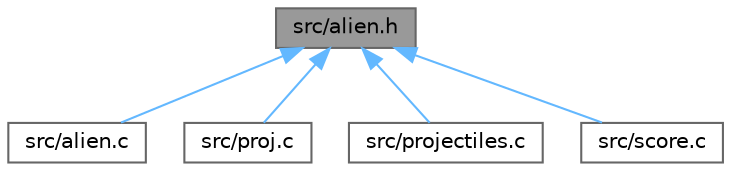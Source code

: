 digraph "src/alien.h"
{
 // LATEX_PDF_SIZE
  bgcolor="transparent";
  edge [fontname=Helvetica,fontsize=10,labelfontname=Helvetica,labelfontsize=10];
  node [fontname=Helvetica,fontsize=10,shape=box,height=0.2,width=0.4];
  Node1 [id="Node000001",label="src/alien.h",height=0.2,width=0.4,color="gray40", fillcolor="grey60", style="filled", fontcolor="black",tooltip="Header file containing definitions and function prototypes for alien manipulation."];
  Node1 -> Node2 [id="edge1_Node000001_Node000002",dir="back",color="steelblue1",style="solid",tooltip=" "];
  Node2 [id="Node000002",label="src/alien.c",height=0.2,width=0.4,color="grey40", fillcolor="white", style="filled",URL="$alien_8c_source.html",tooltip=" "];
  Node1 -> Node3 [id="edge2_Node000001_Node000003",dir="back",color="steelblue1",style="solid",tooltip=" "];
  Node3 [id="Node000003",label="src/proj.c",height=0.2,width=0.4,color="grey40", fillcolor="white", style="filled",URL="$proj_8c.html",tooltip="This file contains the main implementation of the game project."];
  Node1 -> Node4 [id="edge3_Node000001_Node000004",dir="back",color="steelblue1",style="solid",tooltip=" "];
  Node4 [id="Node000004",label="src/projectiles.c",height=0.2,width=0.4,color="grey40", fillcolor="white", style="filled",URL="$projectiles_8c_source.html",tooltip=" "];
  Node1 -> Node5 [id="edge4_Node000001_Node000005",dir="back",color="steelblue1",style="solid",tooltip=" "];
  Node5 [id="Node000005",label="src/score.c",height=0.2,width=0.4,color="grey40", fillcolor="white", style="filled",URL="$score_8c_source.html",tooltip=" "];
}
